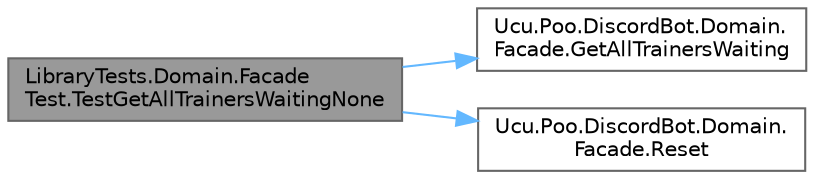 digraph "LibraryTests.Domain.FacadeTest.TestGetAllTrainersWaitingNone"
{
 // INTERACTIVE_SVG=YES
 // LATEX_PDF_SIZE
  bgcolor="transparent";
  edge [fontname=Helvetica,fontsize=10,labelfontname=Helvetica,labelfontsize=10];
  node [fontname=Helvetica,fontsize=10,shape=box,height=0.2,width=0.4];
  rankdir="LR";
  Node1 [id="Node000001",label="LibraryTests.Domain.Facade\lTest.TestGetAllTrainersWaitingNone",height=0.2,width=0.4,color="gray40", fillcolor="grey60", style="filled", fontcolor="black",tooltip="Prueba el comportamiento en caso de que no haya ningun entrenador."];
  Node1 -> Node2 [id="edge1_Node000001_Node000002",color="steelblue1",style="solid",tooltip=" "];
  Node2 [id="Node000002",label="Ucu.Poo.DiscordBot.Domain.\lFacade.GetAllTrainersWaiting",height=0.2,width=0.4,color="grey40", fillcolor="white", style="filled",URL="$classUcu_1_1Poo_1_1DiscordBot_1_1Domain_1_1Facade.html#a15b3b1fcceca0d79806e76ff4f6df547",tooltip="Obtiene la lista de jugadores esperando."];
  Node1 -> Node3 [id="edge2_Node000001_Node000003",color="steelblue1",style="solid",tooltip=" "];
  Node3 [id="Node000003",label="Ucu.Poo.DiscordBot.Domain.\lFacade.Reset",height=0.2,width=0.4,color="grey40", fillcolor="white", style="filled",URL="$classUcu_1_1Poo_1_1DiscordBot_1_1Domain_1_1Facade.html#a79498c7def36d33cb3ccf6ee7576c63d",tooltip="Inicializa este singleton. Es necesario solo en los tests."];
}
